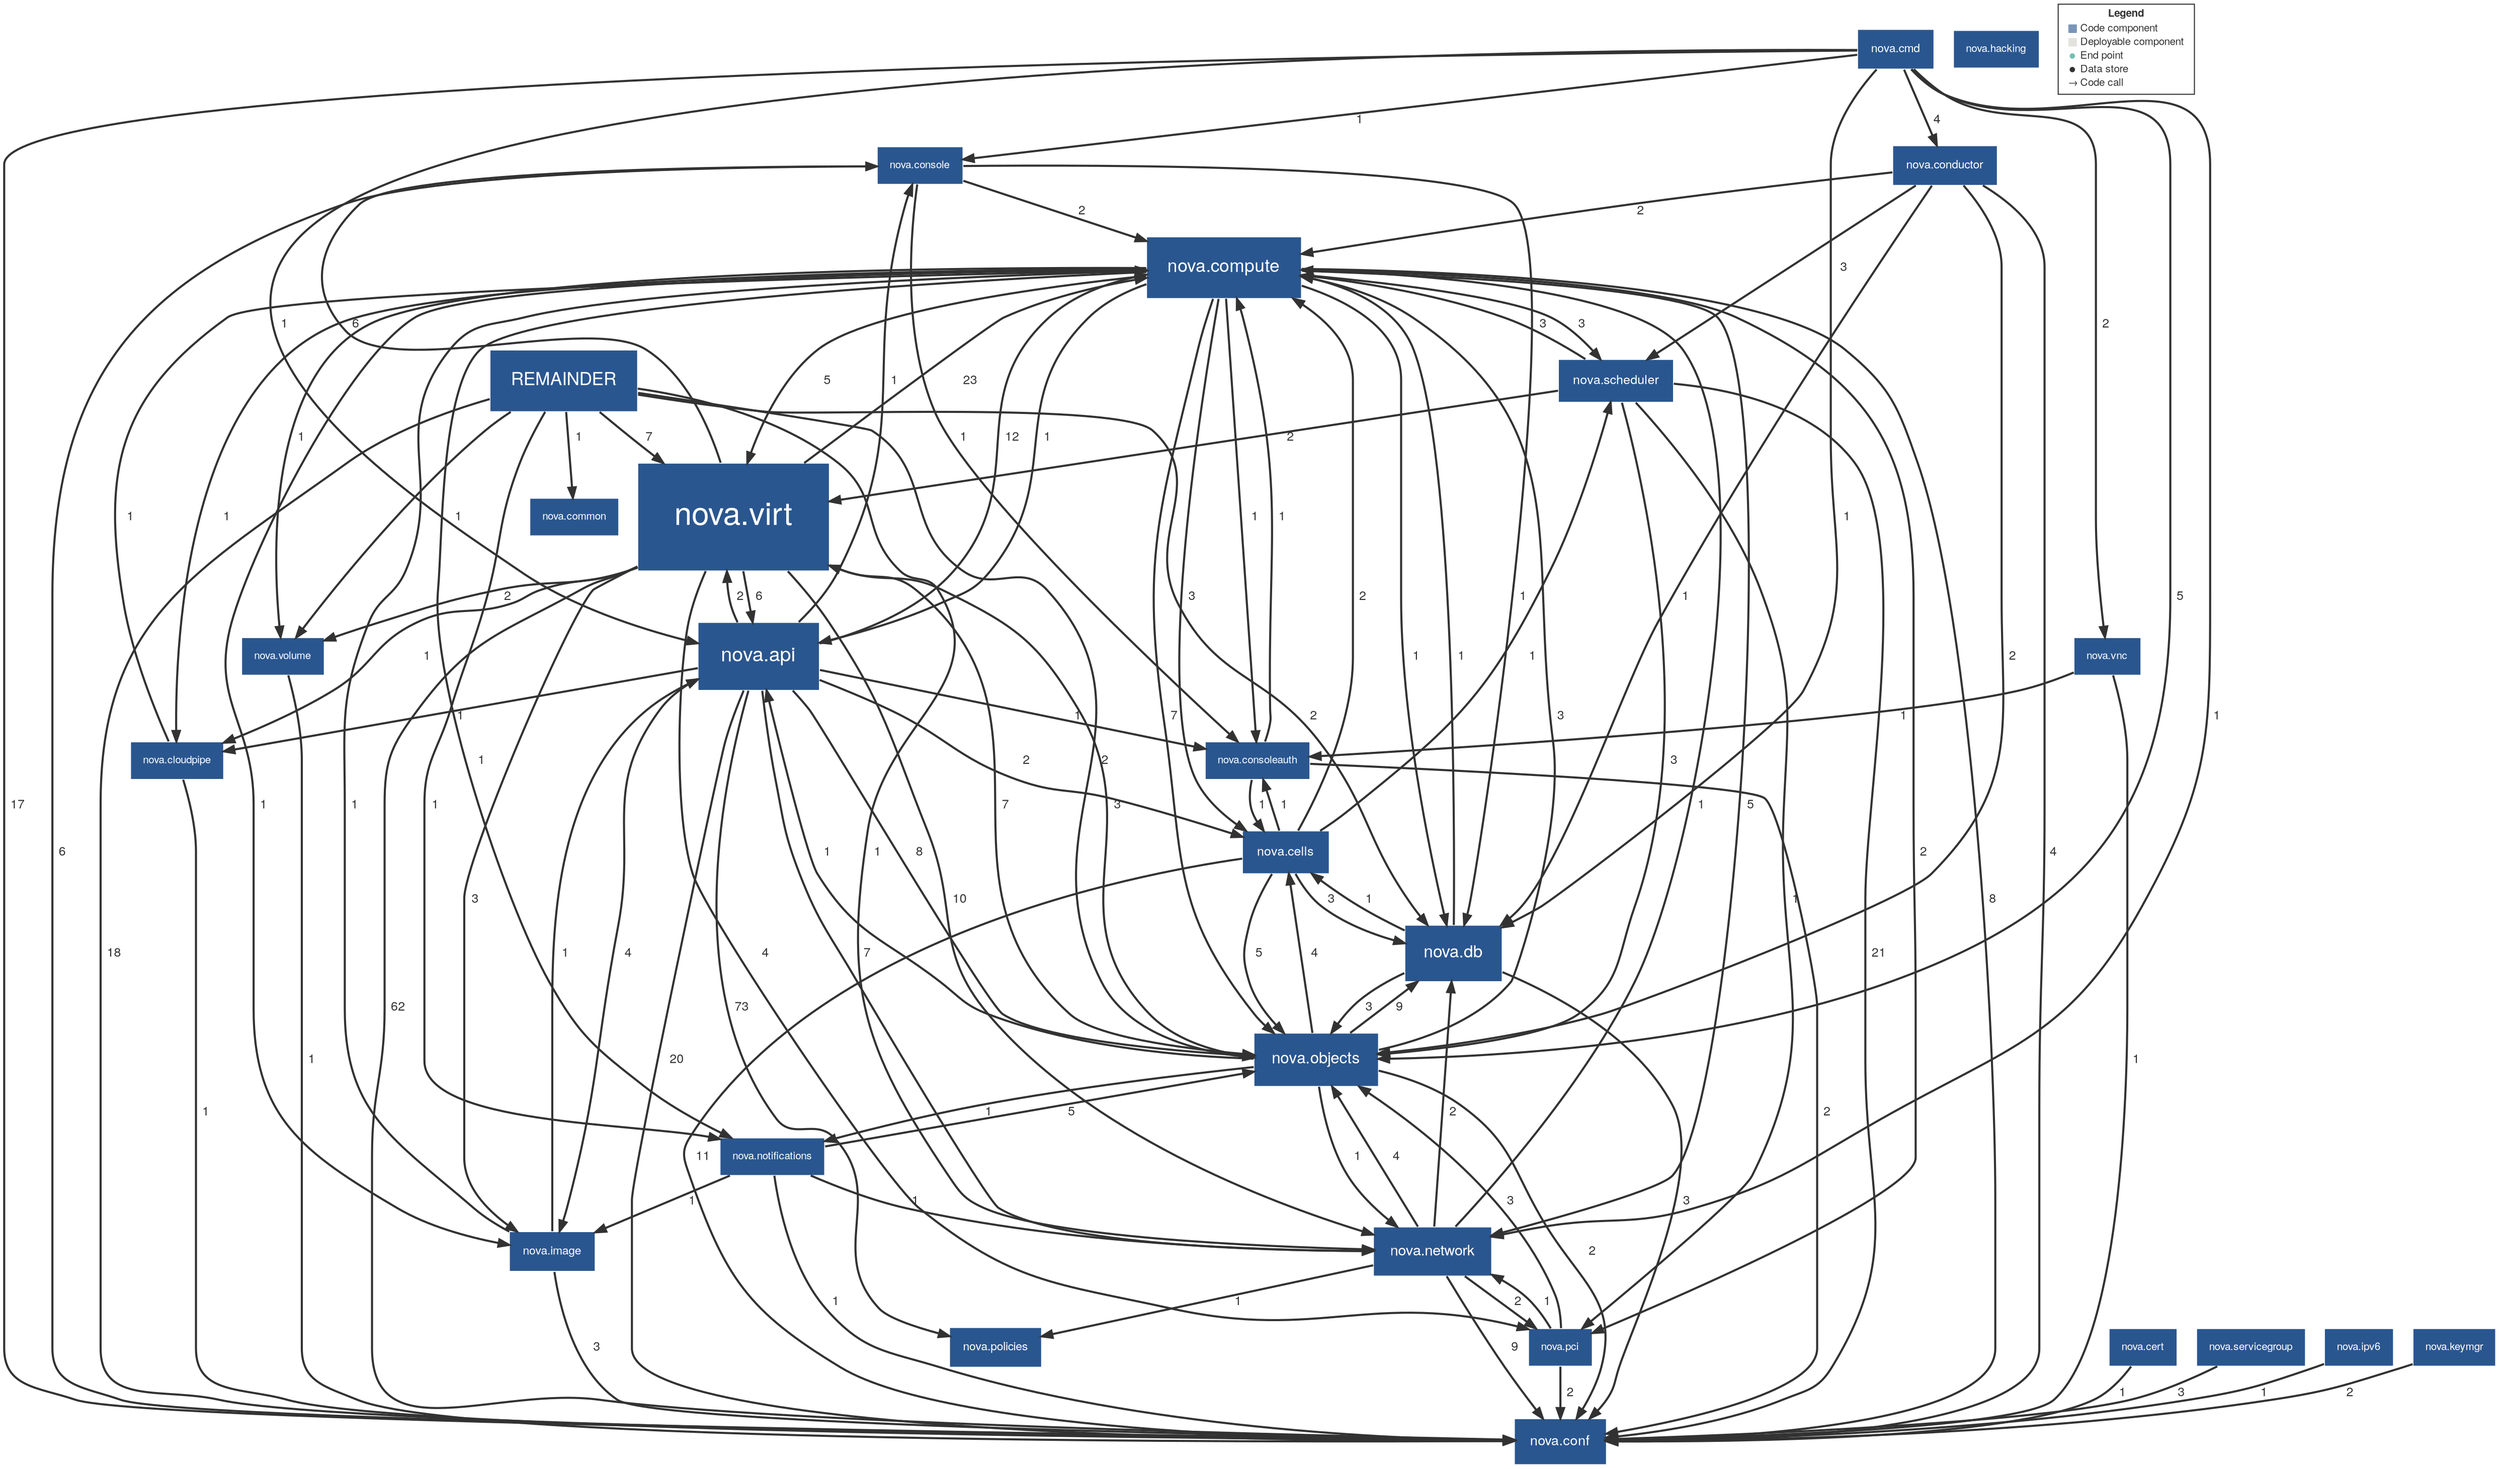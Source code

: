 digraph "Graph" {
compound=true
rankdir=TD
"nova.conf" [ shape="box" style="filled" fillcolor="#2A568F" penwidth="1" color="#FFFFFF" fontname="Helvetica Neue" fontcolor="#FFFFFF" fontsize="13" margin="0.20800000000000002" label="nova.conf" ]
"nova.console" [ shape="box" style="filled" fillcolor="#2A568F" penwidth="1" color="#FFFFFF" fontname="Helvetica Neue" fontcolor="#FFFFFF" fontsize="10" margin="0.16" label="nova.console" ]
"nova.scheduler" [ shape="box" style="filled" fillcolor="#2A568F" penwidth="1" color="#FFFFFF" fontname="Helvetica Neue" fontcolor="#FFFFFF" fontsize="12" margin="0.192" label="nova.scheduler" ]
"nova.api" [ shape="box" style="filled" fillcolor="#2A568F" penwidth="1" color="#FFFFFF" fontname="Helvetica Neue" fontcolor="#FFFFFF" fontsize="19" margin="0.304" label="nova.api" ]
"nova.vnc" [ shape="box" style="filled" fillcolor="#2A568F" penwidth="1" color="#FFFFFF" fontname="Helvetica Neue" fontcolor="#FFFFFF" fontsize="10" margin="0.16" label="nova.vnc" ]
"nova.compute" [ shape="box" style="filled" fillcolor="#2A568F" penwidth="1" color="#FFFFFF" fontname="Helvetica Neue" fontcolor="#FFFFFF" fontsize="17" margin="0.272" label="nova.compute" ]
"nova.network" [ shape="box" style="filled" fillcolor="#2A568F" penwidth="1" color="#FFFFFF" fontname="Helvetica Neue" fontcolor="#FFFFFF" fontsize="14" margin="0.224" label="nova.network" ]
"nova.conductor" [ shape="box" style="filled" fillcolor="#2A568F" penwidth="1" color="#FFFFFF" fontname="Helvetica Neue" fontcolor="#FFFFFF" fontsize="11" margin="0.176" label="nova.conductor" ]
"nova.hacking" [ shape="box" style="filled" fillcolor="#2A568F" penwidth="1" color="#FFFFFF" fontname="Helvetica Neue" fontcolor="#FFFFFF" fontsize="10" margin="0.16" label="nova.hacking" ]
"nova.cells" [ shape="box" style="filled" fillcolor="#2A568F" penwidth="1" color="#FFFFFF" fontname="Helvetica Neue" fontcolor="#FFFFFF" fontsize="12" margin="0.192" label="nova.cells" ]
"nova.notifications" [ shape="box" style="filled" fillcolor="#2A568F" penwidth="1" color="#FFFFFF" fontname="Helvetica Neue" fontcolor="#FFFFFF" fontsize="10" margin="0.16" label="nova.notifications" ]
"nova.pci" [ shape="box" style="filled" fillcolor="#2A568F" penwidth="1" color="#FFFFFF" fontname="Helvetica Neue" fontcolor="#FFFFFF" fontsize="10" margin="0.16" label="nova.pci" ]
"nova.common" [ shape="box" style="filled" fillcolor="#2A568F" penwidth="1" color="#FFFFFF" fontname="Helvetica Neue" fontcolor="#FFFFFF" fontsize="10" margin="0.16" label="nova.common" ]
"nova.image" [ shape="box" style="filled" fillcolor="#2A568F" penwidth="1" color="#FFFFFF" fontname="Helvetica Neue" fontcolor="#FFFFFF" fontsize="11" margin="0.176" label="nova.image" ]
"nova.cert" [ shape="box" style="filled" fillcolor="#2A568F" penwidth="1" color="#FFFFFF" fontname="Helvetica Neue" fontcolor="#FFFFFF" fontsize="10" margin="0.16" label="nova.cert" ]
"nova.servicegroup" [ shape="box" style="filled" fillcolor="#2A568F" penwidth="1" color="#FFFFFF" fontname="Helvetica Neue" fontcolor="#FFFFFF" fontsize="10" margin="0.16" label="nova.servicegroup" ]
"nova.cmd" [ shape="box" style="filled" fillcolor="#2A568F" penwidth="1" color="#FFFFFF" fontname="Helvetica Neue" fontcolor="#FFFFFF" fontsize="11" margin="0.176" label="nova.cmd" ]
"nova.objects" [ shape="box" style="filled" fillcolor="#2A568F" penwidth="1" color="#FFFFFF" fontname="Helvetica Neue" fontcolor="#FFFFFF" fontsize="15" margin="0.24" label="nova.objects" ]
"nova.ipv6" [ shape="box" style="filled" fillcolor="#2A568F" penwidth="1" color="#FFFFFF" fontname="Helvetica Neue" fontcolor="#FFFFFF" fontsize="10" margin="0.16" label="nova.ipv6" ]
"nova.virt" [ shape="box" style="filled" fillcolor="#2A568F" penwidth="1" color="#FFFFFF" fontname="Helvetica Neue" fontcolor="#FFFFFF" fontsize="30" margin="0.48" label="nova.virt" ]
"nova.cloudpipe" [ shape="box" style="filled" fillcolor="#2A568F" penwidth="1" color="#FFFFFF" fontname="Helvetica Neue" fontcolor="#FFFFFF" fontsize="10" margin="0.16" label="nova.cloudpipe" ]
"nova.consoleauth" [ shape="box" style="filled" fillcolor="#2A568F" penwidth="1" color="#FFFFFF" fontname="Helvetica Neue" fontcolor="#FFFFFF" fontsize="10" margin="0.16" label="nova.consoleauth" ]
"nova.policies" [ shape="box" style="filled" fillcolor="#2A568F" penwidth="1" color="#FFFFFF" fontname="Helvetica Neue" fontcolor="#FFFFFF" fontsize="11" margin="0.176" label="nova.policies" ]
"nova.db" [ shape="box" style="filled" fillcolor="#2A568F" penwidth="1" color="#FFFFFF" fontname="Helvetica Neue" fontcolor="#FFFFFF" fontsize="16" margin="0.256" label="nova.db" ]
"REMAINDER" [ shape="box" style="filled" fillcolor="#2A568F" penwidth="1" color="#FFFFFF" fontname="Helvetica Neue" fontcolor="#FFFFFF" fontsize="17" margin="0.272" label="REMAINDER" ]
"nova.volume" [ shape="box" style="filled" fillcolor="#2A568F" penwidth="1" color="#FFFFFF" fontname="Helvetica Neue" fontcolor="#FFFFFF" fontsize="10" margin="0.16" label="nova.volume" ]
"nova.keymgr" [ shape="box" style="filled" fillcolor="#2A568F" penwidth="1" color="#FFFFFF" fontname="Helvetica Neue" fontcolor="#FFFFFF" fontsize="10" margin="0.16" label="nova.keymgr" ]
"nova.console" -> "nova.conf" [ penwidth="2" color="#323232" fontcolor="#323232" fontname="Helvetica Neue" fontsize="12" label="  6" ]
"nova.console" -> "nova.compute" [ penwidth="2" color="#323232" fontcolor="#323232" fontname="Helvetica Neue" fontsize="12" label="  2" ]
"nova.console" -> "nova.consoleauth" [ penwidth="2" color="#323232" fontcolor="#323232" fontname="Helvetica Neue" fontsize="12" label="  1" ]
"nova.console" -> "nova.db" [ penwidth="2" color="#323232" fontcolor="#323232" fontname="Helvetica Neue" fontsize="12" label="  1" ]
"nova.scheduler" -> "nova.conf" [ penwidth="2" color="#323232" fontcolor="#323232" fontname="Helvetica Neue" fontsize="12" label="  21" ]
"nova.scheduler" -> "nova.compute" [ penwidth="2" color="#323232" fontcolor="#323232" fontname="Helvetica Neue" fontsize="12" label="  3" ]
"nova.scheduler" -> "nova.pci" [ penwidth="2" color="#323232" fontcolor="#323232" fontname="Helvetica Neue" fontsize="12" label="  1" ]
"nova.scheduler" -> "nova.objects" [ penwidth="2" color="#323232" fontcolor="#323232" fontname="Helvetica Neue" fontsize="12" label="  3" ]
"nova.scheduler" -> "nova.virt" [ penwidth="2" color="#323232" fontcolor="#323232" fontname="Helvetica Neue" fontsize="12" label="  2" ]
"nova.api" -> "nova.conf" [ penwidth="2" color="#323232" fontcolor="#323232" fontname="Helvetica Neue" fontsize="12" label="  20" ]
"nova.api" -> "nova.console" [ penwidth="2" color="#323232" fontcolor="#323232" fontname="Helvetica Neue" fontsize="12" label="  1" ]
"nova.api" -> "nova.compute" [ penwidth="2" color="#323232" fontcolor="#323232" fontname="Helvetica Neue" fontsize="12" label="  12" ]
"nova.api" -> "nova.network" [ penwidth="2" color="#323232" fontcolor="#323232" fontname="Helvetica Neue" fontsize="12" label="  7" ]
"nova.api" -> "nova.cells" [ penwidth="2" color="#323232" fontcolor="#323232" fontname="Helvetica Neue" fontsize="12" label="  2" ]
"nova.api" -> "nova.image" [ penwidth="2" color="#323232" fontcolor="#323232" fontname="Helvetica Neue" fontsize="12" label="  4" ]
"nova.api" -> "nova.objects" [ penwidth="2" color="#323232" fontcolor="#323232" fontname="Helvetica Neue" fontsize="12" label="  8" ]
"nova.api" -> "nova.virt" [ penwidth="2" color="#323232" fontcolor="#323232" fontname="Helvetica Neue" fontsize="12" label="  2" ]
"nova.api" -> "nova.cloudpipe" [ penwidth="2" color="#323232" fontcolor="#323232" fontname="Helvetica Neue" fontsize="12" label="  1" ]
"nova.api" -> "nova.consoleauth" [ penwidth="2" color="#323232" fontcolor="#323232" fontname="Helvetica Neue" fontsize="12" label="  1" ]
"nova.api" -> "nova.policies" [ penwidth="2" color="#323232" fontcolor="#323232" fontname="Helvetica Neue" fontsize="12" label="  73" ]
"nova.vnc" -> "nova.conf" [ penwidth="2" color="#323232" fontcolor="#323232" fontname="Helvetica Neue" fontsize="12" label="  1" ]
"nova.vnc" -> "nova.consoleauth" [ penwidth="2" color="#323232" fontcolor="#323232" fontname="Helvetica Neue" fontsize="12" label="  1" ]
"nova.compute" -> "nova.conf" [ penwidth="2" color="#323232" fontcolor="#323232" fontname="Helvetica Neue" fontsize="12" label="  8" ]
"nova.compute" -> "nova.scheduler" [ penwidth="2" color="#323232" fontcolor="#323232" fontname="Helvetica Neue" fontsize="12" label="  3" ]
"nova.compute" -> "nova.api" [ penwidth="2" color="#323232" fontcolor="#323232" fontname="Helvetica Neue" fontsize="12" label="  1" ]
"nova.compute" -> "nova.network" [ penwidth="2" color="#323232" fontcolor="#323232" fontname="Helvetica Neue" fontsize="12" label="  5" ]
"nova.compute" -> "nova.cells" [ penwidth="2" color="#323232" fontcolor="#323232" fontname="Helvetica Neue" fontsize="12" label="  3" ]
"nova.compute" -> "nova.notifications" [ penwidth="2" color="#323232" fontcolor="#323232" fontname="Helvetica Neue" fontsize="12" label="  1" ]
"nova.compute" -> "nova.pci" [ penwidth="2" color="#323232" fontcolor="#323232" fontname="Helvetica Neue" fontsize="12" label="  2" ]
"nova.compute" -> "nova.image" [ penwidth="2" color="#323232" fontcolor="#323232" fontname="Helvetica Neue" fontsize="12" label="  1" ]
"nova.compute" -> "nova.objects" [ penwidth="2" color="#323232" fontcolor="#323232" fontname="Helvetica Neue" fontsize="12" label="  7" ]
"nova.compute" -> "nova.virt" [ penwidth="2" color="#323232" fontcolor="#323232" fontname="Helvetica Neue" fontsize="12" label="  5" ]
"nova.compute" -> "nova.cloudpipe" [ penwidth="2" color="#323232" fontcolor="#323232" fontname="Helvetica Neue" fontsize="12" label="  1" ]
"nova.compute" -> "nova.consoleauth" [ penwidth="2" color="#323232" fontcolor="#323232" fontname="Helvetica Neue" fontsize="12" label="  1" ]
"nova.compute" -> "nova.db" [ penwidth="2" color="#323232" fontcolor="#323232" fontname="Helvetica Neue" fontsize="12" label="  1" ]
"nova.compute" -> "nova.volume" [ penwidth="2" color="#323232" fontcolor="#323232" fontname="Helvetica Neue" fontsize="12" label="  1" ]
"nova.network" -> "nova.conf" [ penwidth="2" color="#323232" fontcolor="#323232" fontname="Helvetica Neue" fontsize="12" label="  9" ]
"nova.network" -> "nova.compute" [ penwidth="2" color="#323232" fontcolor="#323232" fontname="Helvetica Neue" fontsize="12" label="  1" ]
"nova.network" -> "nova.pci" [ penwidth="2" color="#323232" fontcolor="#323232" fontname="Helvetica Neue" fontsize="12" label="  2" ]
"nova.network" -> "nova.objects" [ penwidth="2" color="#323232" fontcolor="#323232" fontname="Helvetica Neue" fontsize="12" label="  4" ]
"nova.network" -> "nova.policies" [ penwidth="2" color="#323232" fontcolor="#323232" fontname="Helvetica Neue" fontsize="12" label="  1" ]
"nova.network" -> "nova.db" [ penwidth="2" color="#323232" fontcolor="#323232" fontname="Helvetica Neue" fontsize="12" label="  2" ]
"nova.conductor" -> "nova.conf" [ penwidth="2" color="#323232" fontcolor="#323232" fontname="Helvetica Neue" fontsize="12" label="  4" ]
"nova.conductor" -> "nova.scheduler" [ penwidth="2" color="#323232" fontcolor="#323232" fontname="Helvetica Neue" fontsize="12" label="  3" ]
"nova.conductor" -> "nova.compute" [ penwidth="2" color="#323232" fontcolor="#323232" fontname="Helvetica Neue" fontsize="12" label="  2" ]
"nova.conductor" -> "nova.objects" [ penwidth="2" color="#323232" fontcolor="#323232" fontname="Helvetica Neue" fontsize="12" label="  2" ]
"nova.conductor" -> "nova.db" [ penwidth="2" color="#323232" fontcolor="#323232" fontname="Helvetica Neue" fontsize="12" label="  1" ]
"nova.cells" -> "nova.conf" [ penwidth="2" color="#323232" fontcolor="#323232" fontname="Helvetica Neue" fontsize="12" label="  11" ]
"nova.cells" -> "nova.scheduler" [ penwidth="2" color="#323232" fontcolor="#323232" fontname="Helvetica Neue" fontsize="12" label="  1" ]
"nova.cells" -> "nova.compute" [ penwidth="2" color="#323232" fontcolor="#323232" fontname="Helvetica Neue" fontsize="12" label="  2" ]
"nova.cells" -> "nova.objects" [ penwidth="2" color="#323232" fontcolor="#323232" fontname="Helvetica Neue" fontsize="12" label="  5" ]
"nova.cells" -> "nova.consoleauth" [ penwidth="2" color="#323232" fontcolor="#323232" fontname="Helvetica Neue" fontsize="12" label="  1" ]
"nova.cells" -> "nova.db" [ penwidth="2" color="#323232" fontcolor="#323232" fontname="Helvetica Neue" fontsize="12" label="  3" ]
"nova.notifications" -> "nova.conf" [ penwidth="2" color="#323232" fontcolor="#323232" fontname="Helvetica Neue" fontsize="12" label="  1" ]
"nova.notifications" -> "nova.network" [ penwidth="2" color="#323232" fontcolor="#323232" fontname="Helvetica Neue" fontsize="12" label="  1" ]
"nova.notifications" -> "nova.image" [ penwidth="2" color="#323232" fontcolor="#323232" fontname="Helvetica Neue" fontsize="12" label="  1" ]
"nova.notifications" -> "nova.objects" [ penwidth="2" color="#323232" fontcolor="#323232" fontname="Helvetica Neue" fontsize="12" label="  5" ]
"nova.pci" -> "nova.conf" [ penwidth="2" color="#323232" fontcolor="#323232" fontname="Helvetica Neue" fontsize="12" label="  2" ]
"nova.pci" -> "nova.network" [ penwidth="2" color="#323232" fontcolor="#323232" fontname="Helvetica Neue" fontsize="12" label="  1" ]
"nova.pci" -> "nova.objects" [ penwidth="2" color="#323232" fontcolor="#323232" fontname="Helvetica Neue" fontsize="12" label="  3" ]
"nova.image" -> "nova.conf" [ penwidth="2" color="#323232" fontcolor="#323232" fontname="Helvetica Neue" fontsize="12" label="  3" ]
"nova.image" -> "nova.api" [ penwidth="2" color="#323232" fontcolor="#323232" fontname="Helvetica Neue" fontsize="12" label="  1" ]
"nova.image" -> "nova.compute" [ penwidth="2" color="#323232" fontcolor="#323232" fontname="Helvetica Neue" fontsize="12" label="  1" ]
"nova.cert" -> "nova.conf" [ penwidth="2" color="#323232" fontcolor="#323232" fontname="Helvetica Neue" fontsize="12" label="  1" ]
"nova.servicegroup" -> "nova.conf" [ penwidth="2" color="#323232" fontcolor="#323232" fontname="Helvetica Neue" fontsize="12" label="  3" ]
"nova.cmd" -> "nova.conf" [ penwidth="2" color="#323232" fontcolor="#323232" fontname="Helvetica Neue" fontsize="12" label="  17" ]
"nova.cmd" -> "nova.console" [ penwidth="2" color="#323232" fontcolor="#323232" fontname="Helvetica Neue" fontsize="12" label="  1" ]
"nova.cmd" -> "nova.api" [ penwidth="2" color="#323232" fontcolor="#323232" fontname="Helvetica Neue" fontsize="12" label="  1" ]
"nova.cmd" -> "nova.vnc" [ penwidth="2" color="#323232" fontcolor="#323232" fontname="Helvetica Neue" fontsize="12" label="  2" ]
"nova.cmd" -> "nova.network" [ penwidth="2" color="#323232" fontcolor="#323232" fontname="Helvetica Neue" fontsize="12" label="  1" ]
"nova.cmd" -> "nova.conductor" [ penwidth="2" color="#323232" fontcolor="#323232" fontname="Helvetica Neue" fontsize="12" label="  4" ]
"nova.cmd" -> "nova.objects" [ penwidth="2" color="#323232" fontcolor="#323232" fontname="Helvetica Neue" fontsize="12" label="  5" ]
"nova.cmd" -> "nova.db" [ penwidth="2" color="#323232" fontcolor="#323232" fontname="Helvetica Neue" fontsize="12" label="  1" ]
"nova.objects" -> "nova.conf" [ penwidth="2" color="#323232" fontcolor="#323232" fontname="Helvetica Neue" fontsize="12" label="  2" ]
"nova.objects" -> "nova.api" [ penwidth="2" color="#323232" fontcolor="#323232" fontname="Helvetica Neue" fontsize="12" label="  1" ]
"nova.objects" -> "nova.compute" [ penwidth="2" color="#323232" fontcolor="#323232" fontname="Helvetica Neue" fontsize="12" label="  3" ]
"nova.objects" -> "nova.network" [ penwidth="2" color="#323232" fontcolor="#323232" fontname="Helvetica Neue" fontsize="12" label="  1" ]
"nova.objects" -> "nova.cells" [ penwidth="2" color="#323232" fontcolor="#323232" fontname="Helvetica Neue" fontsize="12" label="  4" ]
"nova.objects" -> "nova.notifications" [ penwidth="2" color="#323232" fontcolor="#323232" fontname="Helvetica Neue" fontsize="12" label="  1" ]
"nova.objects" -> "nova.virt" [ penwidth="2" color="#323232" fontcolor="#323232" fontname="Helvetica Neue" fontsize="12" label="  3" ]
"nova.objects" -> "nova.db" [ penwidth="2" color="#323232" fontcolor="#323232" fontname="Helvetica Neue" fontsize="12" label="  9" ]
"nova.ipv6" -> "nova.conf" [ penwidth="2" color="#323232" fontcolor="#323232" fontname="Helvetica Neue" fontsize="12" label="  1" ]
"nova.virt" -> "nova.conf" [ penwidth="2" color="#323232" fontcolor="#323232" fontname="Helvetica Neue" fontsize="12" label="  62" ]
"nova.virt" -> "nova.console" [ penwidth="2" color="#323232" fontcolor="#323232" fontname="Helvetica Neue" fontsize="12" label="  6" ]
"nova.virt" -> "nova.api" [ penwidth="2" color="#323232" fontcolor="#323232" fontname="Helvetica Neue" fontsize="12" label="  6" ]
"nova.virt" -> "nova.compute" [ penwidth="2" color="#323232" fontcolor="#323232" fontname="Helvetica Neue" fontsize="12" label="  23" ]
"nova.virt" -> "nova.network" [ penwidth="2" color="#323232" fontcolor="#323232" fontname="Helvetica Neue" fontsize="12" label="  10" ]
"nova.virt" -> "nova.pci" [ penwidth="2" color="#323232" fontcolor="#323232" fontname="Helvetica Neue" fontsize="12" label="  4" ]
"nova.virt" -> "nova.image" [ penwidth="2" color="#323232" fontcolor="#323232" fontname="Helvetica Neue" fontsize="12" label="  3" ]
"nova.virt" -> "nova.objects" [ penwidth="2" color="#323232" fontcolor="#323232" fontname="Helvetica Neue" fontsize="12" label="  7" ]
"nova.virt" -> "nova.cloudpipe" [ penwidth="2" color="#323232" fontcolor="#323232" fontname="Helvetica Neue" fontsize="12" label="  1" ]
"nova.virt" -> "nova.volume" [ penwidth="2" color="#323232" fontcolor="#323232" fontname="Helvetica Neue" fontsize="12" label="  2" ]
"nova.cloudpipe" -> "nova.conf" [ penwidth="2" color="#323232" fontcolor="#323232" fontname="Helvetica Neue" fontsize="12" label="  1" ]
"nova.cloudpipe" -> "nova.compute" [ penwidth="2" color="#323232" fontcolor="#323232" fontname="Helvetica Neue" fontsize="12" label="  1" ]
"nova.consoleauth" -> "nova.conf" [ penwidth="2" color="#323232" fontcolor="#323232" fontname="Helvetica Neue" fontsize="12" label="  2" ]
"nova.consoleauth" -> "nova.compute" [ penwidth="2" color="#323232" fontcolor="#323232" fontname="Helvetica Neue" fontsize="12" label="  1" ]
"nova.consoleauth" -> "nova.cells" [ penwidth="2" color="#323232" fontcolor="#323232" fontname="Helvetica Neue" fontsize="12" label="  1" ]
"nova.db" -> "nova.conf" [ penwidth="2" color="#323232" fontcolor="#323232" fontname="Helvetica Neue" fontsize="12" label="  3" ]
"nova.db" -> "nova.compute" [ penwidth="2" color="#323232" fontcolor="#323232" fontname="Helvetica Neue" fontsize="12" label="  1" ]
"nova.db" -> "nova.cells" [ penwidth="2" color="#323232" fontcolor="#323232" fontname="Helvetica Neue" fontsize="12" label="  1" ]
"nova.db" -> "nova.objects" [ penwidth="2" color="#323232" fontcolor="#323232" fontname="Helvetica Neue" fontsize="12" label="  3" ]
"REMAINDER" -> "nova.conf" [ penwidth="2" color="#323232" fontcolor="#323232" fontname="Helvetica Neue" fontsize="12" label="  18" ]
"REMAINDER" -> "nova.network" [ penwidth="2" color="#323232" fontcolor="#323232" fontname="Helvetica Neue" fontsize="12" label="  1" ]
"REMAINDER" -> "nova.notifications" [ penwidth="2" color="#323232" fontcolor="#323232" fontname="Helvetica Neue" fontsize="12" label="  1" ]
"REMAINDER" -> "nova.common" [ penwidth="2" color="#323232" fontcolor="#323232" fontname="Helvetica Neue" fontsize="12" label="  1" ]
"REMAINDER" -> "nova.objects" [ penwidth="2" color="#323232" fontcolor="#323232" fontname="Helvetica Neue" fontsize="12" label="  2" ]
"REMAINDER" -> "nova.virt" [ penwidth="2" color="#323232" fontcolor="#323232" fontname="Helvetica Neue" fontsize="12" label="  7" ]
"REMAINDER" -> "nova.db" [ penwidth="2" color="#323232" fontcolor="#323232" fontname="Helvetica Neue" fontsize="12" label="  2" ]
"REMAINDER" -> "nova.volume" [ penwidth="2" color="#323232" fontcolor="#323232" fontname="Helvetica Neue" fontsize="12" label="  1" ]
"nova.volume" -> "nova.conf" [ penwidth="2" color="#323232" fontcolor="#323232" fontname="Helvetica Neue" fontsize="12" label="  1" ]
"nova.keymgr" -> "nova.conf" [ penwidth="2" color="#323232" fontcolor="#323232" fontname="Helvetica Neue" fontsize="12" label="  2" ]
"LEGEND" [ shape="box" style="filled" fillcolor="#FFFFFF" penwidth="1" color="#323232" fontname="Helvetica Neue" fontcolor="#323232" fontsize="10" label=<<TABLE BORDER="0" CELLPADDING="1" CELLSPACING="0">
<TR><TD COLSPAN="2"><B>Legend</B></TD></TR>
<TR><TD><FONT COLOR="#2A568F">&#9638;</FONT></TD><TD ALIGN="left">Code component</TD></TR>
<TR><TD><FONT COLOR="#D2D1C7">&#9638;</FONT></TD><TD ALIGN="left">Deployable component</TD></TR>
<TR><TD><FONT COLOR="#72C0B4">&#9679;</FONT></TD><TD ALIGN="left">End point</TD></TR>
<TR><TD><FONT COLOR="#323232">&#9679;</FONT></TD><TD ALIGN="left">Data store</TD></TR>
<TR><TD><FONT COLOR="#323232">&rarr;</FONT></TD><TD ALIGN="left">Code call</TD></TR>
</TABLE>
>  ]
}

